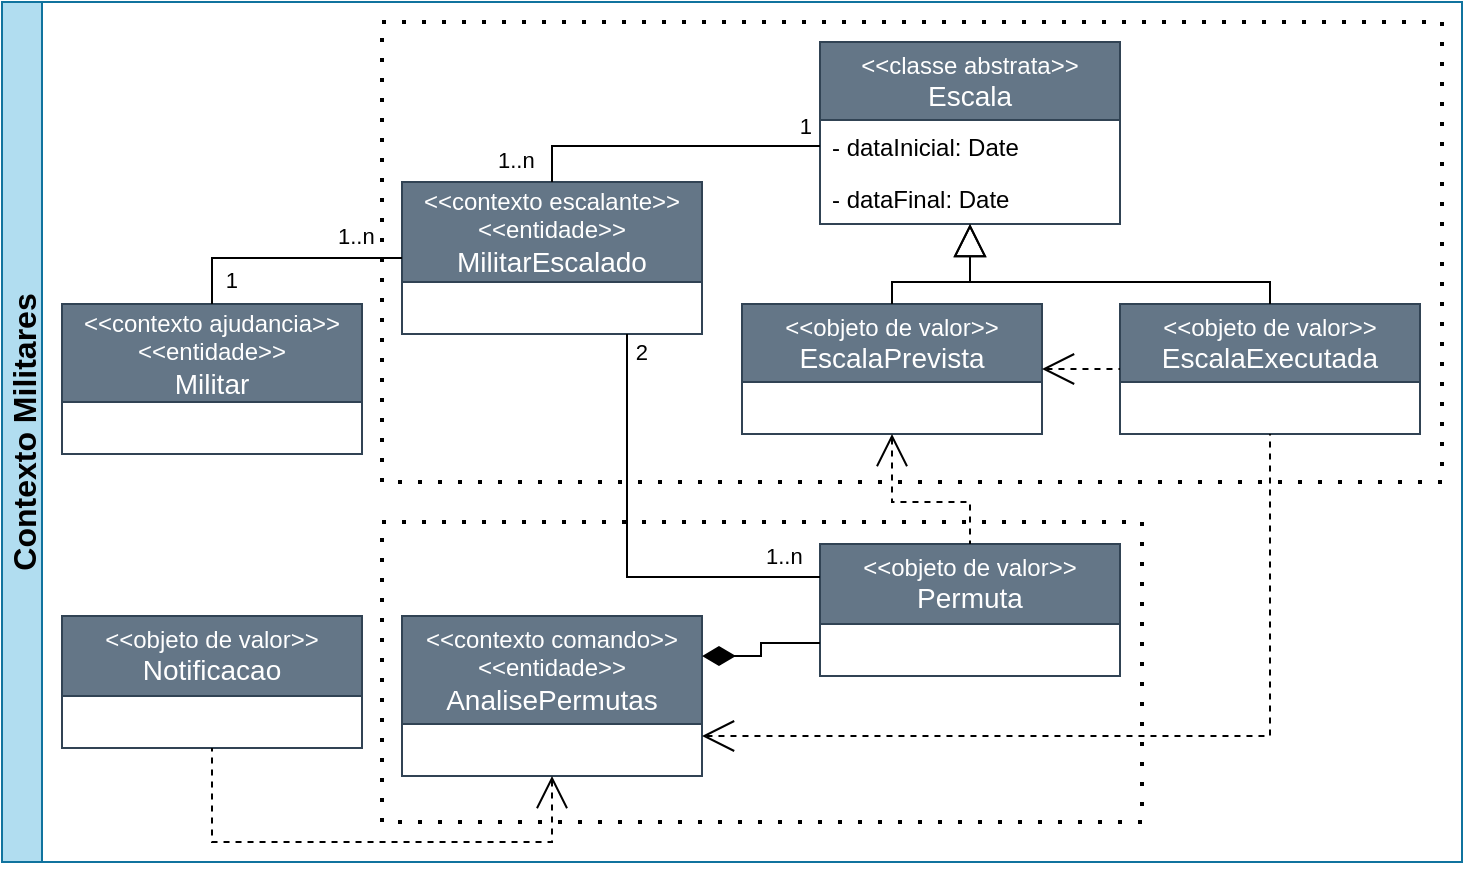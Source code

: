 <mxfile version="26.0.16">
  <diagram name="Página-1" id="2-9FwrJXLyp1qxpzA7oT">
    <mxGraphModel grid="1" page="1" gridSize="10" guides="1" tooltips="1" connect="1" arrows="1" fold="1" pageScale="1" pageWidth="827" pageHeight="1169" math="0" shadow="0">
      <root>
        <mxCell id="0" />
        <mxCell id="1" parent="0" />
        <mxCell id="Goqiz1nMPy2O-ww6rEa_-2" value="" style="rounded=0;whiteSpace=wrap;html=1;strokeWidth=2;dashed=1;dashPattern=1 4;glass=0;fillColor=none;" vertex="1" parent="1">
          <mxGeometry x="240" y="290" width="380" height="150" as="geometry" />
        </mxCell>
        <mxCell id="Goqiz1nMPy2O-ww6rEa_-1" value="" style="rounded=0;whiteSpace=wrap;html=1;dashed=1;dashPattern=1 4;strokeWidth=2;fillColor=none;" vertex="1" parent="1">
          <mxGeometry x="240" y="40" width="530" height="230" as="geometry" />
        </mxCell>
        <mxCell id="G_4C587izHfnSDJgf1kJ-72" value="&lt;div&gt;&lt;div&gt;&lt;div&gt;&amp;lt;&amp;lt;contexto escalante&amp;gt;&amp;gt;&lt;/div&gt;&lt;/div&gt;&lt;/div&gt;&lt;div&gt;&lt;div&gt;&amp;lt;&amp;lt;entidade&amp;gt;&amp;gt;&lt;/div&gt;&lt;/div&gt;&lt;div&gt;&lt;font style=&quot;font-size: 14px;&quot;&gt;MilitarEscalado&lt;/font&gt;&lt;/div&gt;" style="swimlane;fontStyle=0;childLayout=stackLayout;horizontal=1;startSize=50;fillColor=#647687;horizontalStack=0;resizeParent=1;resizeParentMax=0;resizeLast=0;collapsible=1;marginBottom=0;whiteSpace=wrap;html=1;fontColor=#ffffff;strokeColor=#314354;" vertex="1" parent="1">
          <mxGeometry x="250" y="120" width="150" height="76" as="geometry" />
        </mxCell>
        <mxCell id="G_4C587izHfnSDJgf1kJ-82" value="&lt;div&gt;&amp;lt;&amp;lt;objeto de valor&amp;gt;&amp;gt;&lt;br&gt;&lt;font style=&quot;font-size: 14px;&quot;&gt;EscalaPrevista&lt;/font&gt;&lt;/div&gt;" style="swimlane;fontStyle=0;childLayout=stackLayout;horizontal=1;startSize=39;fillColor=#647687;horizontalStack=0;resizeParent=1;resizeParentMax=0;resizeLast=0;collapsible=1;marginBottom=0;whiteSpace=wrap;html=1;fontColor=#ffffff;strokeColor=#314354;" vertex="1" parent="1">
          <mxGeometry x="420" y="181" width="150" height="65" as="geometry" />
        </mxCell>
        <mxCell id="G_4C587izHfnSDJgf1kJ-96" value="&lt;div&gt;&amp;lt;&amp;lt;objeto de valor&amp;gt;&amp;gt;&lt;br&gt;&lt;font style=&quot;font-size: 14px;&quot;&gt;Permuta&lt;/font&gt;&lt;/div&gt;" style="swimlane;fontStyle=0;childLayout=stackLayout;horizontal=1;startSize=40;fillColor=#647687;horizontalStack=0;resizeParent=1;resizeParentMax=0;resizeLast=0;collapsible=1;marginBottom=0;whiteSpace=wrap;html=1;fontColor=#ffffff;strokeColor=#314354;" vertex="1" parent="1">
          <mxGeometry x="459" y="301" width="150" height="66" as="geometry" />
        </mxCell>
        <mxCell id="G_4C587izHfnSDJgf1kJ-98" value="" style="endArrow=none;html=1;endSize=12;startArrow=none;startSize=14;startFill=0;edgeStyle=orthogonalEdgeStyle;rounded=0;exitX=0;exitY=0.25;exitDx=0;exitDy=0;entryX=0.75;entryY=1;entryDx=0;entryDy=0;" edge="1" parent="1" source="G_4C587izHfnSDJgf1kJ-96" target="G_4C587izHfnSDJgf1kJ-72">
          <mxGeometry relative="1" as="geometry">
            <mxPoint x="459" y="354.0" as="sourcePoint" />
            <mxPoint x="420" y="292" as="targetPoint" />
          </mxGeometry>
        </mxCell>
        <mxCell id="G_4C587izHfnSDJgf1kJ-99" value="&lt;div&gt;1..n&lt;/div&gt;" style="edgeLabel;resizable=0;html=1;align=left;verticalAlign=top;" connectable="0" vertex="1" parent="G_4C587izHfnSDJgf1kJ-98">
          <mxGeometry x="-1" relative="1" as="geometry">
            <mxPoint x="-29" y="-24" as="offset" />
          </mxGeometry>
        </mxCell>
        <mxCell id="G_4C587izHfnSDJgf1kJ-100" value="2" style="edgeLabel;resizable=0;html=1;align=right;verticalAlign=top;" connectable="0" vertex="1" parent="G_4C587izHfnSDJgf1kJ-98">
          <mxGeometry x="1" relative="1" as="geometry">
            <mxPoint x="11" y="-4" as="offset" />
          </mxGeometry>
        </mxCell>
        <mxCell id="G_4C587izHfnSDJgf1kJ-101" value="" style="endArrow=none;html=1;endSize=12;startArrow=open;startSize=14;startFill=0;edgeStyle=orthogonalEdgeStyle;rounded=0;entryX=0.5;entryY=0;entryDx=0;entryDy=0;dashed=1;" edge="1" parent="1" source="G_4C587izHfnSDJgf1kJ-82" target="G_4C587izHfnSDJgf1kJ-96">
          <mxGeometry relative="1" as="geometry">
            <mxPoint x="644" y="293" as="sourcePoint" />
            <mxPoint x="681" y="191" as="targetPoint" />
            <Array as="points">
              <mxPoint x="495" y="280" />
              <mxPoint x="534" y="280" />
            </Array>
          </mxGeometry>
        </mxCell>
        <mxCell id="G_4C587izHfnSDJgf1kJ-104" value="&lt;div&gt;&amp;lt;&amp;lt;objeto de valor&amp;gt;&amp;gt;&lt;br&gt;&lt;font style=&quot;font-size: 14px;&quot;&gt;EscalaExecutada&lt;/font&gt;&lt;/div&gt;" style="swimlane;fontStyle=0;childLayout=stackLayout;horizontal=1;startSize=39;fillColor=#647687;horizontalStack=0;resizeParent=1;resizeParentMax=0;resizeLast=0;collapsible=1;marginBottom=0;whiteSpace=wrap;html=1;fontColor=#ffffff;strokeColor=#314354;" vertex="1" parent="1">
          <mxGeometry x="609" y="181" width="150" height="65" as="geometry" />
        </mxCell>
        <mxCell id="G_4C587izHfnSDJgf1kJ-129" value="Contexto Militares" style="swimlane;startSize=20;horizontal=0;childLayout=treeLayout;horizontalTree=1;sortEdges=1;resizable=1;containerType=tree;fontSize=16;fillColor=#b1ddf0;strokeColor=#10739e;" vertex="1" parent="1">
          <mxGeometry x="50" y="30" width="730" height="430" as="geometry">
            <mxRectangle x="50" y="30" width="40" height="130" as="alternateBounds" />
          </mxGeometry>
        </mxCell>
        <mxCell id="G_4C587izHfnSDJgf1kJ-130" value="&lt;div&gt;&lt;div&gt;&amp;lt;&amp;lt;contexto ajudancia&amp;gt;&amp;gt;&lt;/div&gt;&lt;/div&gt;&amp;lt;&amp;lt;entidade&amp;gt;&amp;gt;&lt;br&gt;&lt;font style=&quot;font-size: 14px;&quot;&gt;Militar&lt;/font&gt;" style="swimlane;fontStyle=0;childLayout=stackLayout;horizontal=1;startSize=49;fillColor=#647687;horizontalStack=0;resizeParent=1;resizeParentMax=0;resizeLast=0;collapsible=1;marginBottom=0;whiteSpace=wrap;html=1;fontColor=#ffffff;strokeColor=#314354;" vertex="1" parent="1">
          <mxGeometry x="80" y="181" width="150" height="75" as="geometry" />
        </mxCell>
        <mxCell id="G_4C587izHfnSDJgf1kJ-132" value="" style="endArrow=none;html=1;endSize=12;startArrow=none;startSize=14;startFill=0;edgeStyle=orthogonalEdgeStyle;rounded=0;exitX=0;exitY=0.5;exitDx=0;exitDy=0;entryX=0.5;entryY=0;entryDx=0;entryDy=0;" edge="1" parent="1" source="G_4C587izHfnSDJgf1kJ-72" target="G_4C587izHfnSDJgf1kJ-130">
          <mxGeometry relative="1" as="geometry">
            <mxPoint x="217.0" y="155.0" as="sourcePoint" />
            <mxPoint x="150" y="207" as="targetPoint" />
          </mxGeometry>
        </mxCell>
        <mxCell id="G_4C587izHfnSDJgf1kJ-133" value="&lt;div&gt;1..n&lt;/div&gt;" style="edgeLabel;resizable=0;html=1;align=left;verticalAlign=top;" connectable="0" vertex="1" parent="G_4C587izHfnSDJgf1kJ-132">
          <mxGeometry x="-1" relative="1" as="geometry">
            <mxPoint x="-34" y="-24" as="offset" />
          </mxGeometry>
        </mxCell>
        <mxCell id="G_4C587izHfnSDJgf1kJ-134" value="1" style="edgeLabel;resizable=0;html=1;align=right;verticalAlign=top;" connectable="0" vertex="1" parent="G_4C587izHfnSDJgf1kJ-132">
          <mxGeometry x="1" relative="1" as="geometry">
            <mxPoint x="13" y="-25" as="offset" />
          </mxGeometry>
        </mxCell>
        <mxCell id="G_4C587izHfnSDJgf1kJ-115" value="&lt;div&gt;&lt;div&gt;&lt;div&gt;&lt;div&gt;&amp;lt;&amp;lt;contexto comando&amp;gt;&amp;gt;&lt;/div&gt;&lt;/div&gt;&lt;/div&gt;&lt;/div&gt;&lt;div&gt;&amp;lt;&amp;lt;entidade&amp;gt;&amp;gt;&lt;br&gt;&lt;font style=&quot;font-size: 14px;&quot;&gt;AnalisePermutas&lt;/font&gt;&lt;/div&gt;" style="swimlane;fontStyle=0;childLayout=stackLayout;horizontal=1;startSize=54;fillColor=#647687;horizontalStack=0;resizeParent=1;resizeParentMax=0;resizeLast=0;collapsible=1;marginBottom=0;whiteSpace=wrap;html=1;fontColor=#ffffff;strokeColor=#314354;" vertex="1" parent="1">
          <mxGeometry x="250" y="337" width="150" height="80" as="geometry" />
        </mxCell>
        <mxCell id="G_4C587izHfnSDJgf1kJ-176" value="&lt;div&gt;&amp;lt;&amp;lt;classe abstrata&amp;gt;&amp;gt;&lt;/div&gt;&lt;div&gt;&lt;font style=&quot;font-size: 14px;&quot;&gt;Escala&lt;/font&gt;&lt;/div&gt;" style="swimlane;fontStyle=0;childLayout=stackLayout;horizontal=1;startSize=39;fillColor=#647687;horizontalStack=0;resizeParent=1;resizeParentMax=0;resizeLast=0;collapsible=1;marginBottom=0;whiteSpace=wrap;html=1;fontColor=#ffffff;strokeColor=#314354;" vertex="1" parent="1">
          <mxGeometry x="459" y="50" width="150" height="91" as="geometry" />
        </mxCell>
        <mxCell id="G_4C587izHfnSDJgf1kJ-177" value="- dataInicial: Date" style="text;strokeColor=none;fillColor=none;align=left;verticalAlign=top;spacingLeft=4;spacingRight=4;overflow=hidden;rotatable=0;points=[[0,0.5],[1,0.5]];portConstraint=eastwest;whiteSpace=wrap;html=1;" vertex="1" parent="G_4C587izHfnSDJgf1kJ-176">
          <mxGeometry y="39" width="150" height="26" as="geometry" />
        </mxCell>
        <mxCell id="G_4C587izHfnSDJgf1kJ-178" value="- dataFinal: Date" style="text;strokeColor=none;fillColor=none;align=left;verticalAlign=top;spacingLeft=4;spacingRight=4;overflow=hidden;rotatable=0;points=[[0,0.5],[1,0.5]];portConstraint=eastwest;whiteSpace=wrap;html=1;" vertex="1" parent="G_4C587izHfnSDJgf1kJ-176">
          <mxGeometry y="65" width="150" height="26" as="geometry" />
        </mxCell>
        <mxCell id="G_4C587izHfnSDJgf1kJ-180" value="" style="endArrow=none;html=1;endSize=12;startArrow=block;startSize=14;startFill=0;edgeStyle=orthogonalEdgeStyle;rounded=0;entryX=0.5;entryY=0;entryDx=0;entryDy=0;exitX=0.5;exitY=1;exitDx=0;exitDy=0;" edge="1" parent="1" source="G_4C587izHfnSDJgf1kJ-176" target="G_4C587izHfnSDJgf1kJ-82">
          <mxGeometry relative="1" as="geometry">
            <mxPoint x="550" y="120" as="sourcePoint" />
            <mxPoint x="530" y="170" as="targetPoint" />
            <Array as="points">
              <mxPoint x="534" y="170" />
              <mxPoint x="495" y="170" />
            </Array>
          </mxGeometry>
        </mxCell>
        <mxCell id="G_4C587izHfnSDJgf1kJ-181" value="" style="endArrow=none;html=1;endSize=12;startArrow=block;startSize=14;startFill=0;edgeStyle=orthogonalEdgeStyle;rounded=0;entryX=0.5;entryY=0;entryDx=0;entryDy=0;exitX=0.5;exitY=1;exitDx=0;exitDy=0;" edge="1" parent="1" source="G_4C587izHfnSDJgf1kJ-176" target="G_4C587izHfnSDJgf1kJ-104">
          <mxGeometry relative="1" as="geometry">
            <mxPoint x="710" y="80" as="sourcePoint" />
            <mxPoint x="709.66" y="140" as="targetPoint" />
            <Array as="points">
              <mxPoint x="534" y="170" />
              <mxPoint x="684" y="170" />
            </Array>
          </mxGeometry>
        </mxCell>
        <mxCell id="G_4C587izHfnSDJgf1kJ-182" value="" style="endArrow=none;html=1;endSize=12;startArrow=none;startSize=14;startFill=0;edgeStyle=orthogonalEdgeStyle;rounded=0;exitX=0.5;exitY=0;exitDx=0;exitDy=0;entryX=0;entryY=0.5;entryDx=0;entryDy=0;" edge="1" parent="1" source="G_4C587izHfnSDJgf1kJ-72" target="G_4C587izHfnSDJgf1kJ-177">
          <mxGeometry relative="1" as="geometry">
            <mxPoint x="260" y="168" as="sourcePoint" />
            <mxPoint x="215" y="236" as="targetPoint" />
          </mxGeometry>
        </mxCell>
        <mxCell id="G_4C587izHfnSDJgf1kJ-183" value="&lt;div&gt;1..n&lt;/div&gt;" style="edgeLabel;resizable=0;html=1;align=left;verticalAlign=top;" connectable="0" vertex="1" parent="G_4C587izHfnSDJgf1kJ-182">
          <mxGeometry x="-1" relative="1" as="geometry">
            <mxPoint x="-29" y="-24" as="offset" />
          </mxGeometry>
        </mxCell>
        <mxCell id="G_4C587izHfnSDJgf1kJ-184" value="1" style="edgeLabel;resizable=0;html=1;align=right;verticalAlign=top;" connectable="0" vertex="1" parent="G_4C587izHfnSDJgf1kJ-182">
          <mxGeometry x="1" relative="1" as="geometry">
            <mxPoint x="-4" y="-23" as="offset" />
          </mxGeometry>
        </mxCell>
        <mxCell id="G_4C587izHfnSDJgf1kJ-185" value="&lt;div&gt;&amp;lt;&amp;lt;objeto de valor&amp;gt;&amp;gt;&lt;br&gt;&lt;font style=&quot;font-size: 14px;&quot;&gt;Notificacao&lt;/font&gt;&lt;/div&gt;" style="swimlane;fontStyle=0;childLayout=stackLayout;horizontal=1;startSize=40;fillColor=#647687;horizontalStack=0;resizeParent=1;resizeParentMax=0;resizeLast=0;collapsible=1;marginBottom=0;whiteSpace=wrap;html=1;fontColor=#ffffff;strokeColor=#314354;" vertex="1" parent="1">
          <mxGeometry x="80" y="337" width="150" height="66" as="geometry" />
        </mxCell>
        <mxCell id="G_4C587izHfnSDJgf1kJ-186" value="" style="endArrow=none;html=1;endSize=12;startArrow=open;startSize=14;startFill=0;edgeStyle=orthogonalEdgeStyle;rounded=0;entryX=0.5;entryY=1;entryDx=0;entryDy=0;dashed=1;exitX=0.5;exitY=1;exitDx=0;exitDy=0;" edge="1" parent="1" source="G_4C587izHfnSDJgf1kJ-115" target="G_4C587izHfnSDJgf1kJ-185">
          <mxGeometry relative="1" as="geometry">
            <mxPoint x="513" y="335" as="sourcePoint" />
            <mxPoint x="758" y="49" as="targetPoint" />
            <Array as="points">
              <mxPoint x="325" y="450" />
              <mxPoint x="155" y="450" />
            </Array>
          </mxGeometry>
        </mxCell>
        <mxCell id="G_4C587izHfnSDJgf1kJ-187" value="" style="endArrow=none;html=1;endSize=12;startArrow=diamondThin;startSize=14;startFill=1;edgeStyle=orthogonalEdgeStyle;rounded=0;exitX=1;exitY=0.25;exitDx=0;exitDy=0;entryX=0;entryY=0.75;entryDx=0;entryDy=0;" edge="1" parent="1" source="G_4C587izHfnSDJgf1kJ-115" target="G_4C587izHfnSDJgf1kJ-96">
          <mxGeometry relative="1" as="geometry">
            <mxPoint x="469" y="328" as="sourcePoint" />
            <mxPoint x="373" y="206" as="targetPoint" />
          </mxGeometry>
        </mxCell>
        <mxCell id="G_4C587izHfnSDJgf1kJ-190" value="" style="endArrow=none;html=1;endSize=12;startArrow=open;startSize=14;startFill=0;edgeStyle=orthogonalEdgeStyle;rounded=0;entryX=0;entryY=0.5;entryDx=0;entryDy=0;dashed=1;exitX=1;exitY=0.5;exitDx=0;exitDy=0;" edge="1" parent="1" source="G_4C587izHfnSDJgf1kJ-82" target="G_4C587izHfnSDJgf1kJ-104">
          <mxGeometry relative="1" as="geometry">
            <mxPoint x="519" y="222" as="sourcePoint" />
            <mxPoint x="604" y="222" as="targetPoint" />
          </mxGeometry>
        </mxCell>
        <mxCell id="G_4C587izHfnSDJgf1kJ-191" value="" style="endArrow=none;html=1;endSize=12;startArrow=open;startSize=14;startFill=0;edgeStyle=orthogonalEdgeStyle;rounded=0;entryX=0.5;entryY=1;entryDx=0;entryDy=0;dashed=1;exitX=1;exitY=0.75;exitDx=0;exitDy=0;" edge="1" parent="1" source="G_4C587izHfnSDJgf1kJ-115" target="G_4C587izHfnSDJgf1kJ-104">
          <mxGeometry relative="1" as="geometry">
            <mxPoint x="660" y="376.66" as="sourcePoint" />
            <mxPoint x="725" y="376.66" as="targetPoint" />
          </mxGeometry>
        </mxCell>
      </root>
    </mxGraphModel>
  </diagram>
</mxfile>
